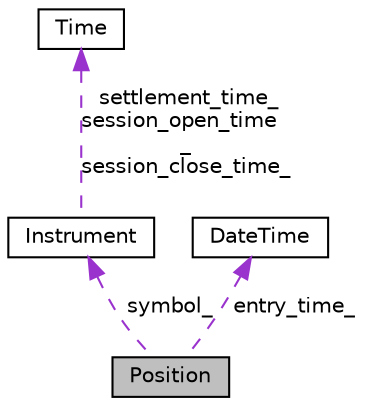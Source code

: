 digraph "Position"
{
 // LATEX_PDF_SIZE
  edge [fontname="Helvetica",fontsize="10",labelfontname="Helvetica",labelfontsize="10"];
  node [fontname="Helvetica",fontsize="10",shape=record];
  Node1 [label="Position",height=0.2,width=0.4,color="black", fillcolor="grey75", style="filled", fontcolor="black",tooltip=" "];
  Node2 -> Node1 [dir="back",color="darkorchid3",fontsize="10",style="dashed",label=" symbol_" ,fontname="Helvetica"];
  Node2 [label="Instrument",height=0.2,width=0.4,color="black", fillcolor="white", style="filled",URL="$class_instrument.html",tooltip=" "];
  Node3 -> Node2 [dir="back",color="darkorchid3",fontsize="10",style="dashed",label=" settlement_time_\nsession_open_time\l_\nsession_close_time_" ,fontname="Helvetica"];
  Node3 [label="Time",height=0.2,width=0.4,color="black", fillcolor="white", style="filled",URL="$class_time.html",tooltip=" "];
  Node4 -> Node1 [dir="back",color="darkorchid3",fontsize="10",style="dashed",label=" entry_time_" ,fontname="Helvetica"];
  Node4 [label="DateTime",height=0.2,width=0.4,color="black", fillcolor="white", style="filled",URL="$class_date_time.html",tooltip=" "];
}
